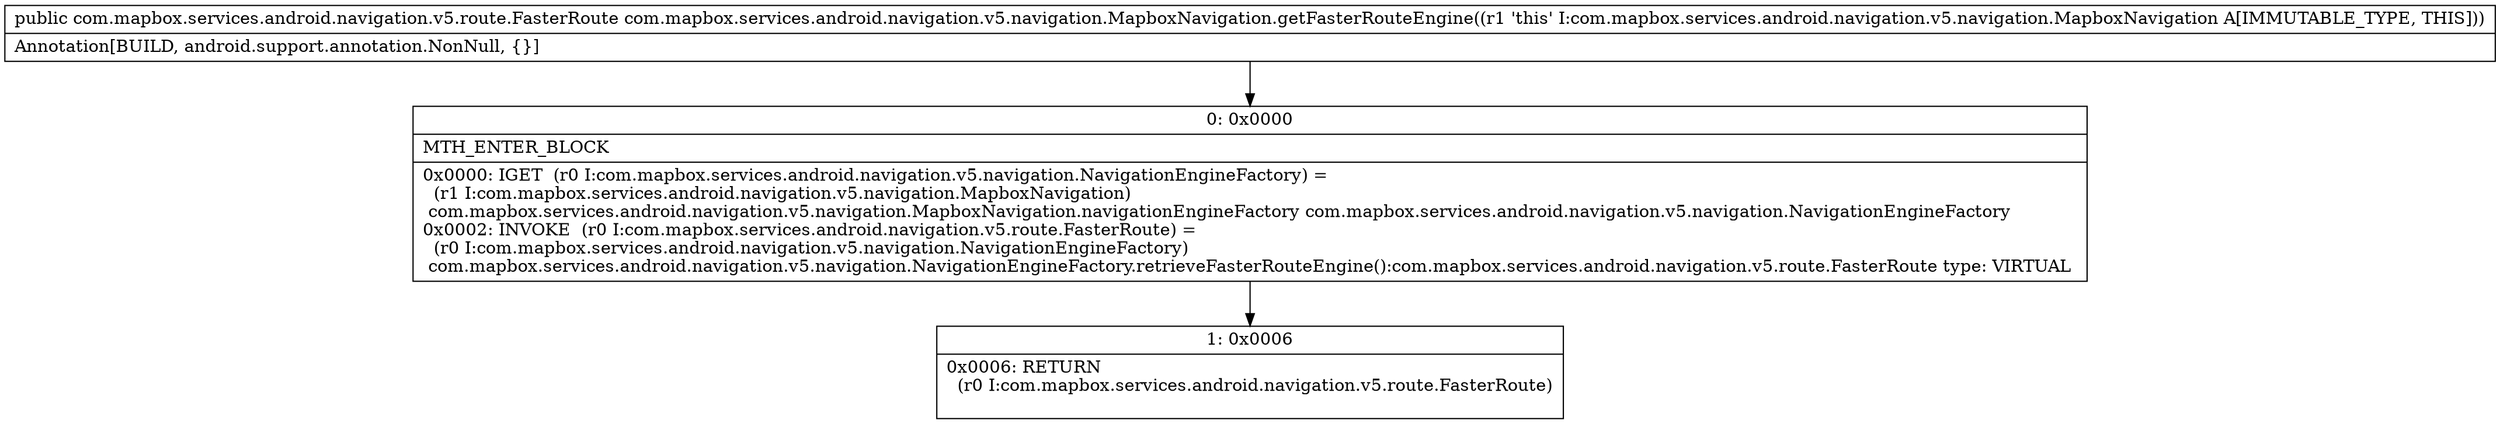 digraph "CFG forcom.mapbox.services.android.navigation.v5.navigation.MapboxNavigation.getFasterRouteEngine()Lcom\/mapbox\/services\/android\/navigation\/v5\/route\/FasterRoute;" {
Node_0 [shape=record,label="{0\:\ 0x0000|MTH_ENTER_BLOCK\l|0x0000: IGET  (r0 I:com.mapbox.services.android.navigation.v5.navigation.NavigationEngineFactory) = \l  (r1 I:com.mapbox.services.android.navigation.v5.navigation.MapboxNavigation)\l com.mapbox.services.android.navigation.v5.navigation.MapboxNavigation.navigationEngineFactory com.mapbox.services.android.navigation.v5.navigation.NavigationEngineFactory \l0x0002: INVOKE  (r0 I:com.mapbox.services.android.navigation.v5.route.FasterRoute) = \l  (r0 I:com.mapbox.services.android.navigation.v5.navigation.NavigationEngineFactory)\l com.mapbox.services.android.navigation.v5.navigation.NavigationEngineFactory.retrieveFasterRouteEngine():com.mapbox.services.android.navigation.v5.route.FasterRoute type: VIRTUAL \l}"];
Node_1 [shape=record,label="{1\:\ 0x0006|0x0006: RETURN  \l  (r0 I:com.mapbox.services.android.navigation.v5.route.FasterRoute)\l \l}"];
MethodNode[shape=record,label="{public com.mapbox.services.android.navigation.v5.route.FasterRoute com.mapbox.services.android.navigation.v5.navigation.MapboxNavigation.getFasterRouteEngine((r1 'this' I:com.mapbox.services.android.navigation.v5.navigation.MapboxNavigation A[IMMUTABLE_TYPE, THIS]))  | Annotation[BUILD, android.support.annotation.NonNull, \{\}]\l}"];
MethodNode -> Node_0;
Node_0 -> Node_1;
}

